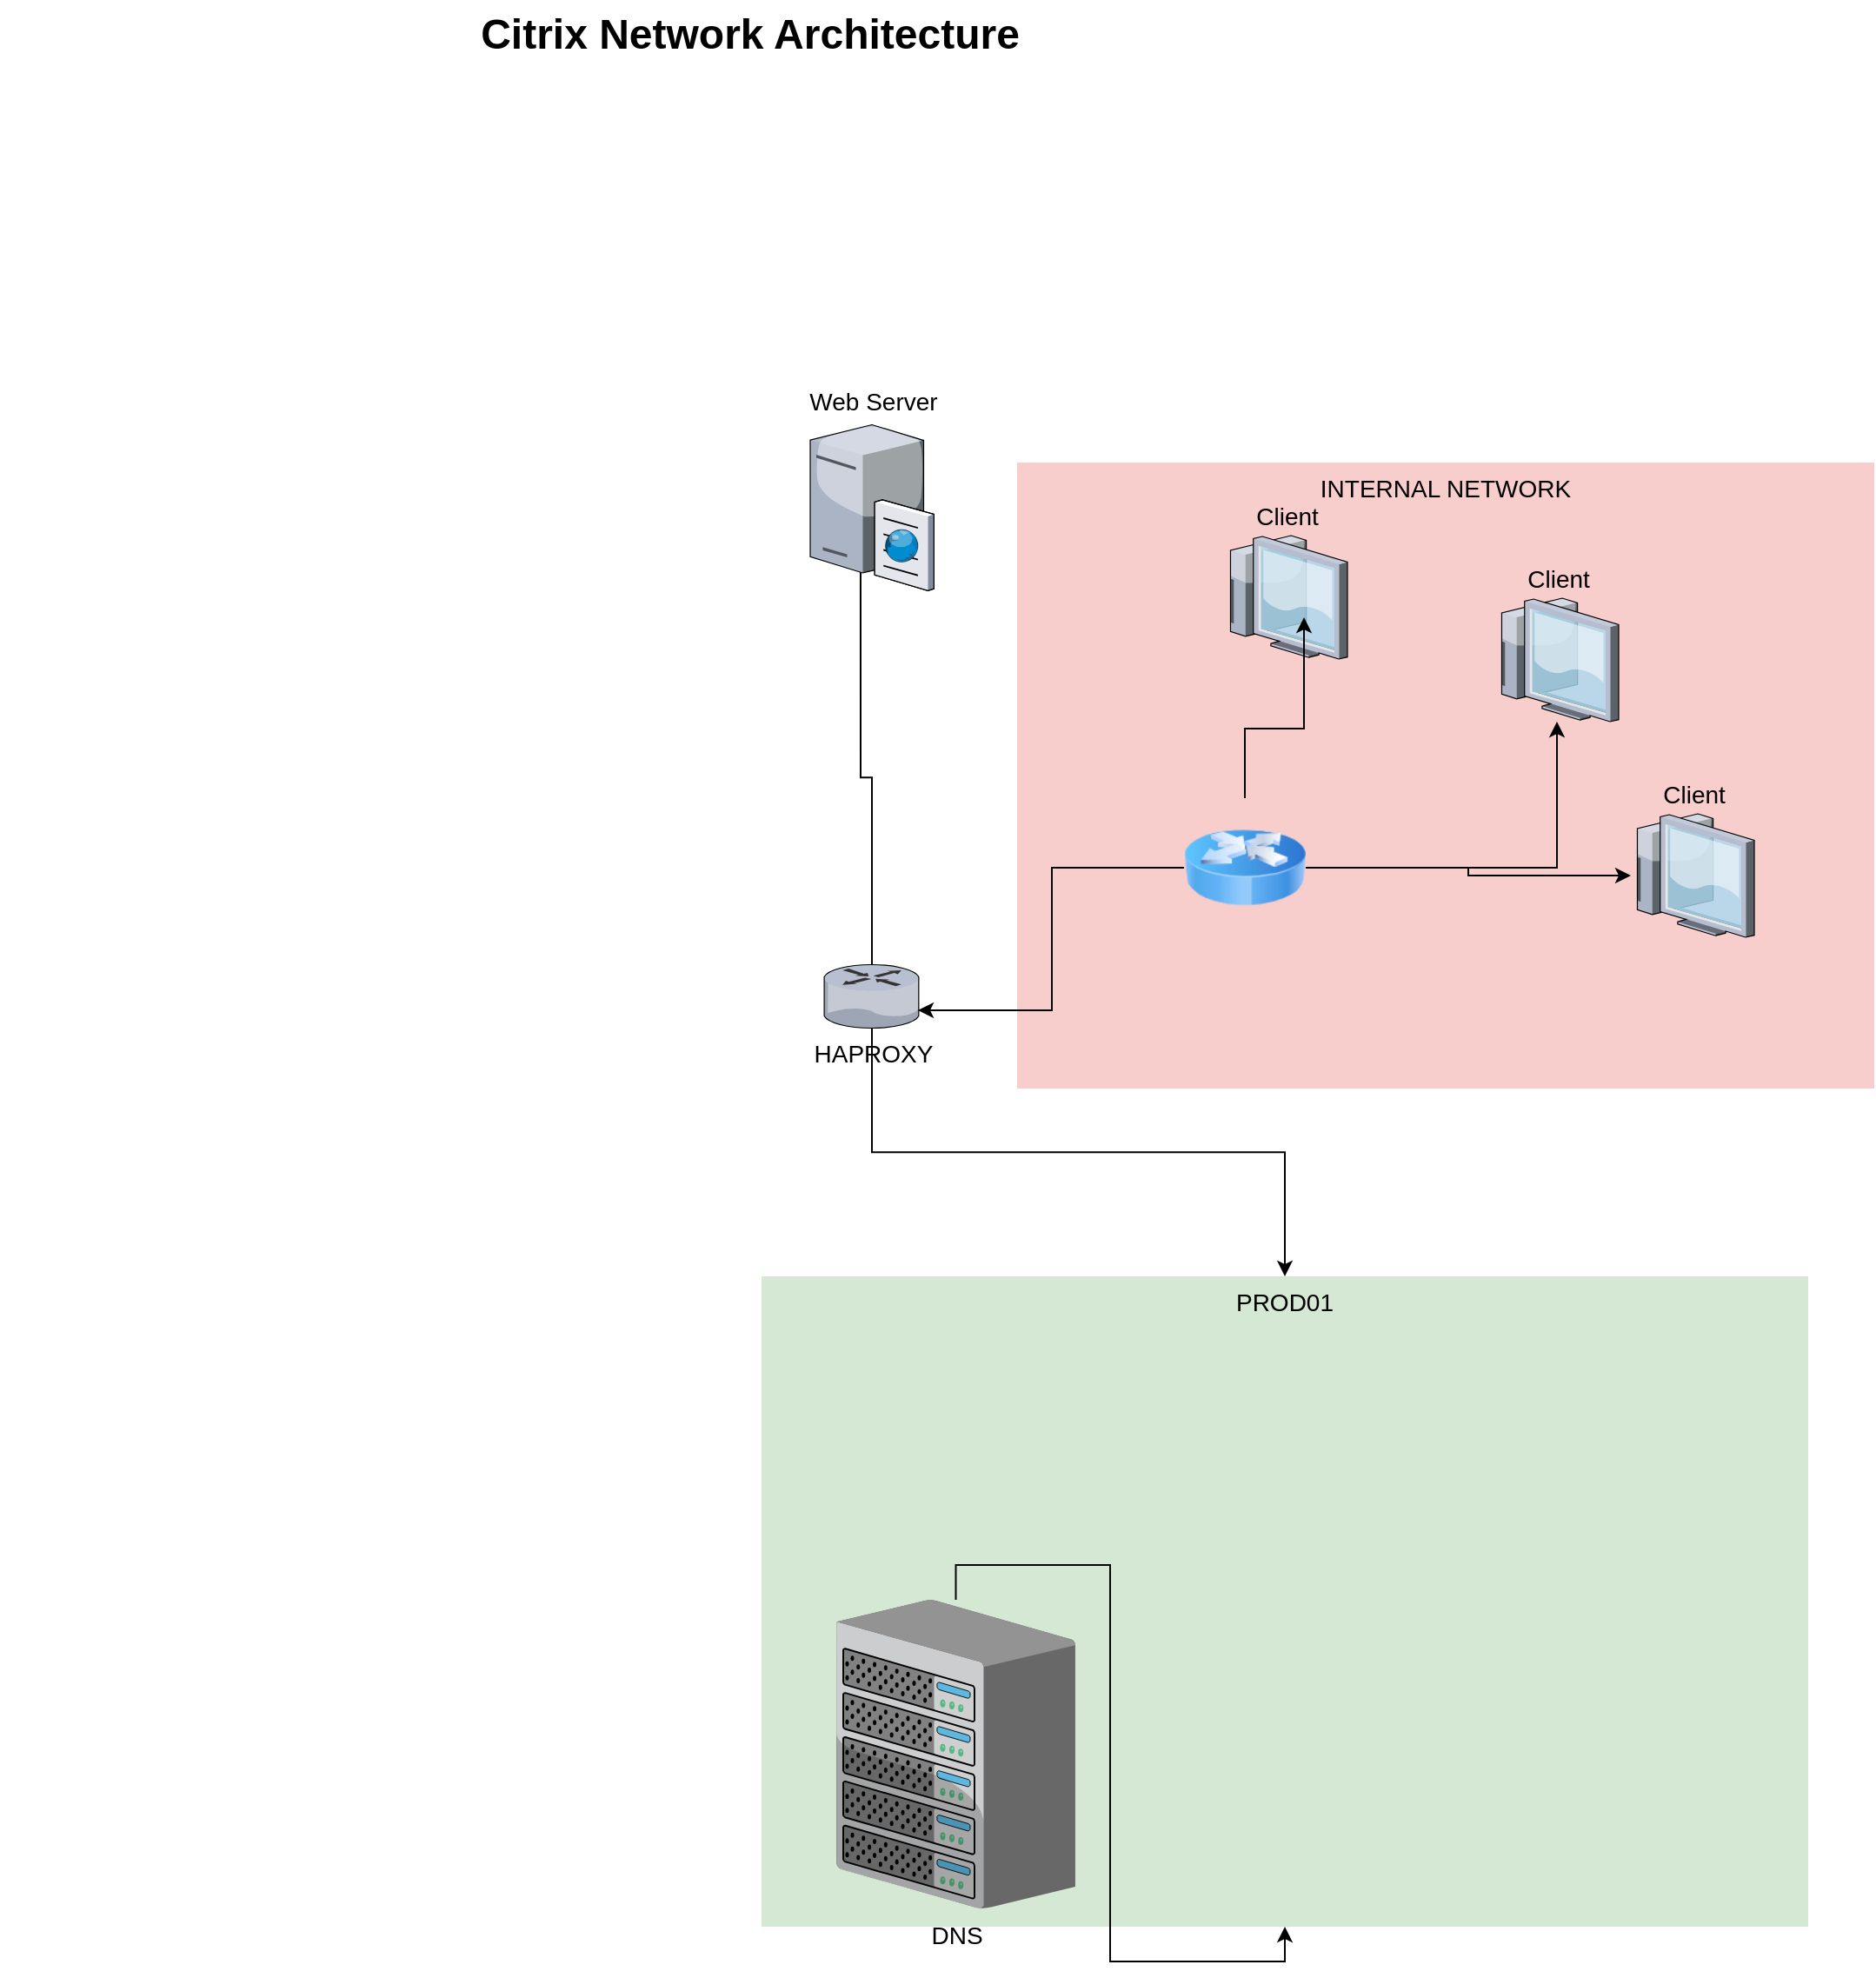 <mxfile version="21.6.5" type="github">
  <diagram name="Page-1" id="e3a06f82-3646-2815-327d-82caf3d4e204">
    <mxGraphModel dx="1434" dy="771" grid="1" gridSize="10" guides="1" tooltips="1" connect="1" arrows="1" fold="1" page="1" pageScale="1.5" pageWidth="1169" pageHeight="826" background="none" math="0" shadow="0">
      <root>
        <mxCell id="0" style=";html=1;" />
        <mxCell id="1" style=";html=1;" parent="0" />
        <mxCell id="6a7d8f32e03d9370-61" value="INTERNAL NETWORK" style="whiteSpace=wrap;html=1;fillColor=#f8cecc;fontSize=14;strokeColor=none;verticalAlign=top;" parent="1" vertex="1">
          <mxGeometry x="1084" y="296" width="493" height="360" as="geometry" />
        </mxCell>
        <mxCell id="6a7d8f32e03d9370-60" value="PROD01" style="whiteSpace=wrap;html=1;fillColor=#d5e8d4;fontSize=14;strokeColor=none;verticalAlign=top;" parent="1" vertex="1">
          <mxGeometry x="937" y="764" width="602" height="374" as="geometry" />
        </mxCell>
        <mxCell id="gzcZ7XhqMTSILQYHEo6I-5" style="edgeStyle=orthogonalEdgeStyle;rounded=0;orthogonalLoop=1;jettySize=auto;html=1;" edge="1" parent="1" source="6a7d8f32e03d9370-13" target="6a7d8f32e03d9370-60">
          <mxGeometry relative="1" as="geometry" />
        </mxCell>
        <mxCell id="gzcZ7XhqMTSILQYHEo6I-7" style="edgeStyle=orthogonalEdgeStyle;rounded=0;orthogonalLoop=1;jettySize=auto;html=1;entryX=0.408;entryY=0.646;entryDx=0;entryDy=0;entryPerimeter=0;" edge="1" parent="1" source="6a7d8f32e03d9370-13" target="6a7d8f32e03d9370-15">
          <mxGeometry relative="1" as="geometry" />
        </mxCell>
        <mxCell id="6a7d8f32e03d9370-13" value="HAPROXY" style="verticalLabelPosition=bottom;aspect=fixed;html=1;verticalAlign=top;strokeColor=none;shape=mxgraph.citrix.router;fillColor=#66B2FF;gradientColor=#0066CC;fontSize=14;" parent="1" vertex="1">
          <mxGeometry x="973" y="584.75" width="55" height="36.5" as="geometry" />
        </mxCell>
        <mxCell id="6a7d8f32e03d9370-15" value="Web Server" style="verticalLabelPosition=top;aspect=fixed;html=1;verticalAlign=bottom;strokeColor=none;shape=mxgraph.citrix.cache_server;fillColor=#66B2FF;gradientColor=#0066CC;fontSize=14;labelPosition=center;align=center;" parent="1" vertex="1">
          <mxGeometry x="965" y="272" width="71" height="97.5" as="geometry" />
        </mxCell>
        <mxCell id="gzcZ7XhqMTSILQYHEo6I-6" style="edgeStyle=orthogonalEdgeStyle;rounded=0;orthogonalLoop=1;jettySize=auto;html=1;" edge="1" parent="1" source="6a7d8f32e03d9370-16" target="6a7d8f32e03d9370-60">
          <mxGeometry relative="1" as="geometry" />
        </mxCell>
        <mxCell id="6a7d8f32e03d9370-16" value="DNS" style="verticalLabelPosition=bottom;aspect=fixed;html=1;verticalAlign=top;strokeColor=none;shape=mxgraph.citrix.chassis;fillColor=#66B2FF;gradientColor=#0066CC;fontSize=14;" parent="1" vertex="1">
          <mxGeometry x="980" y="950" width="137.5" height="177.5" as="geometry" />
        </mxCell>
        <mxCell id="6a7d8f32e03d9370-27" value="Client" style="verticalLabelPosition=top;aspect=fixed;html=1;verticalAlign=bottom;strokeColor=none;shape=mxgraph.citrix.thin_client;fillColor=#66B2FF;gradientColor=#0066CC;fontSize=14;labelPosition=center;align=center;" parent="1" vertex="1">
          <mxGeometry x="1437" y="498" width="71" height="71" as="geometry" />
        </mxCell>
        <mxCell id="6a7d8f32e03d9370-28" value="Client" style="verticalLabelPosition=top;aspect=fixed;html=1;verticalAlign=bottom;strokeColor=none;shape=mxgraph.citrix.thin_client;fillColor=#66B2FF;gradientColor=#0066CC;fontSize=14;labelPosition=center;align=center;" parent="1" vertex="1">
          <mxGeometry x="1359" y="374" width="71" height="71" as="geometry" />
        </mxCell>
        <mxCell id="6a7d8f32e03d9370-29" value="Client" style="verticalLabelPosition=top;aspect=fixed;html=1;verticalAlign=bottom;strokeColor=none;shape=mxgraph.citrix.thin_client;fillColor=#66B2FF;gradientColor=#0066CC;fontSize=14;labelPosition=center;align=center;" parent="1" vertex="1">
          <mxGeometry x="1203" y="338" width="71" height="71" as="geometry" />
        </mxCell>
        <mxCell id="6a7d8f32e03d9370-62" value="Citrix Network Architecture" style="text;strokeColor=none;fillColor=none;html=1;fontSize=24;fontStyle=1;verticalAlign=middle;align=center;" parent="1" vertex="1">
          <mxGeometry x="499" y="30" width="861" height="40" as="geometry" />
        </mxCell>
        <mxCell id="gzcZ7XhqMTSILQYHEo6I-4" style="edgeStyle=orthogonalEdgeStyle;rounded=0;orthogonalLoop=1;jettySize=auto;html=1;entryX=0.982;entryY=0.719;entryDx=0;entryDy=0;entryPerimeter=0;" edge="1" parent="1" source="gzcZ7XhqMTSILQYHEo6I-2" target="6a7d8f32e03d9370-13">
          <mxGeometry relative="1" as="geometry" />
        </mxCell>
        <mxCell id="gzcZ7XhqMTSILQYHEo6I-8" style="edgeStyle=orthogonalEdgeStyle;rounded=0;orthogonalLoop=1;jettySize=auto;html=1;" edge="1" parent="1" source="gzcZ7XhqMTSILQYHEo6I-2" target="6a7d8f32e03d9370-27">
          <mxGeometry relative="1" as="geometry" />
        </mxCell>
        <mxCell id="gzcZ7XhqMTSILQYHEo6I-9" style="edgeStyle=orthogonalEdgeStyle;rounded=0;orthogonalLoop=1;jettySize=auto;html=1;" edge="1" parent="1" source="gzcZ7XhqMTSILQYHEo6I-2" target="6a7d8f32e03d9370-28">
          <mxGeometry relative="1" as="geometry" />
        </mxCell>
        <mxCell id="gzcZ7XhqMTSILQYHEo6I-10" style="edgeStyle=orthogonalEdgeStyle;rounded=0;orthogonalLoop=1;jettySize=auto;html=1;entryX=0.648;entryY=0.662;entryDx=0;entryDy=0;entryPerimeter=0;" edge="1" parent="1" source="gzcZ7XhqMTSILQYHEo6I-2" target="6a7d8f32e03d9370-29">
          <mxGeometry relative="1" as="geometry" />
        </mxCell>
        <mxCell id="gzcZ7XhqMTSILQYHEo6I-2" value="" style="image;html=1;image=img/lib/clip_art/networking/Router_Icon_128x128.png" vertex="1" parent="1">
          <mxGeometry x="1180" y="489" width="70" height="80" as="geometry" />
        </mxCell>
      </root>
    </mxGraphModel>
  </diagram>
</mxfile>
